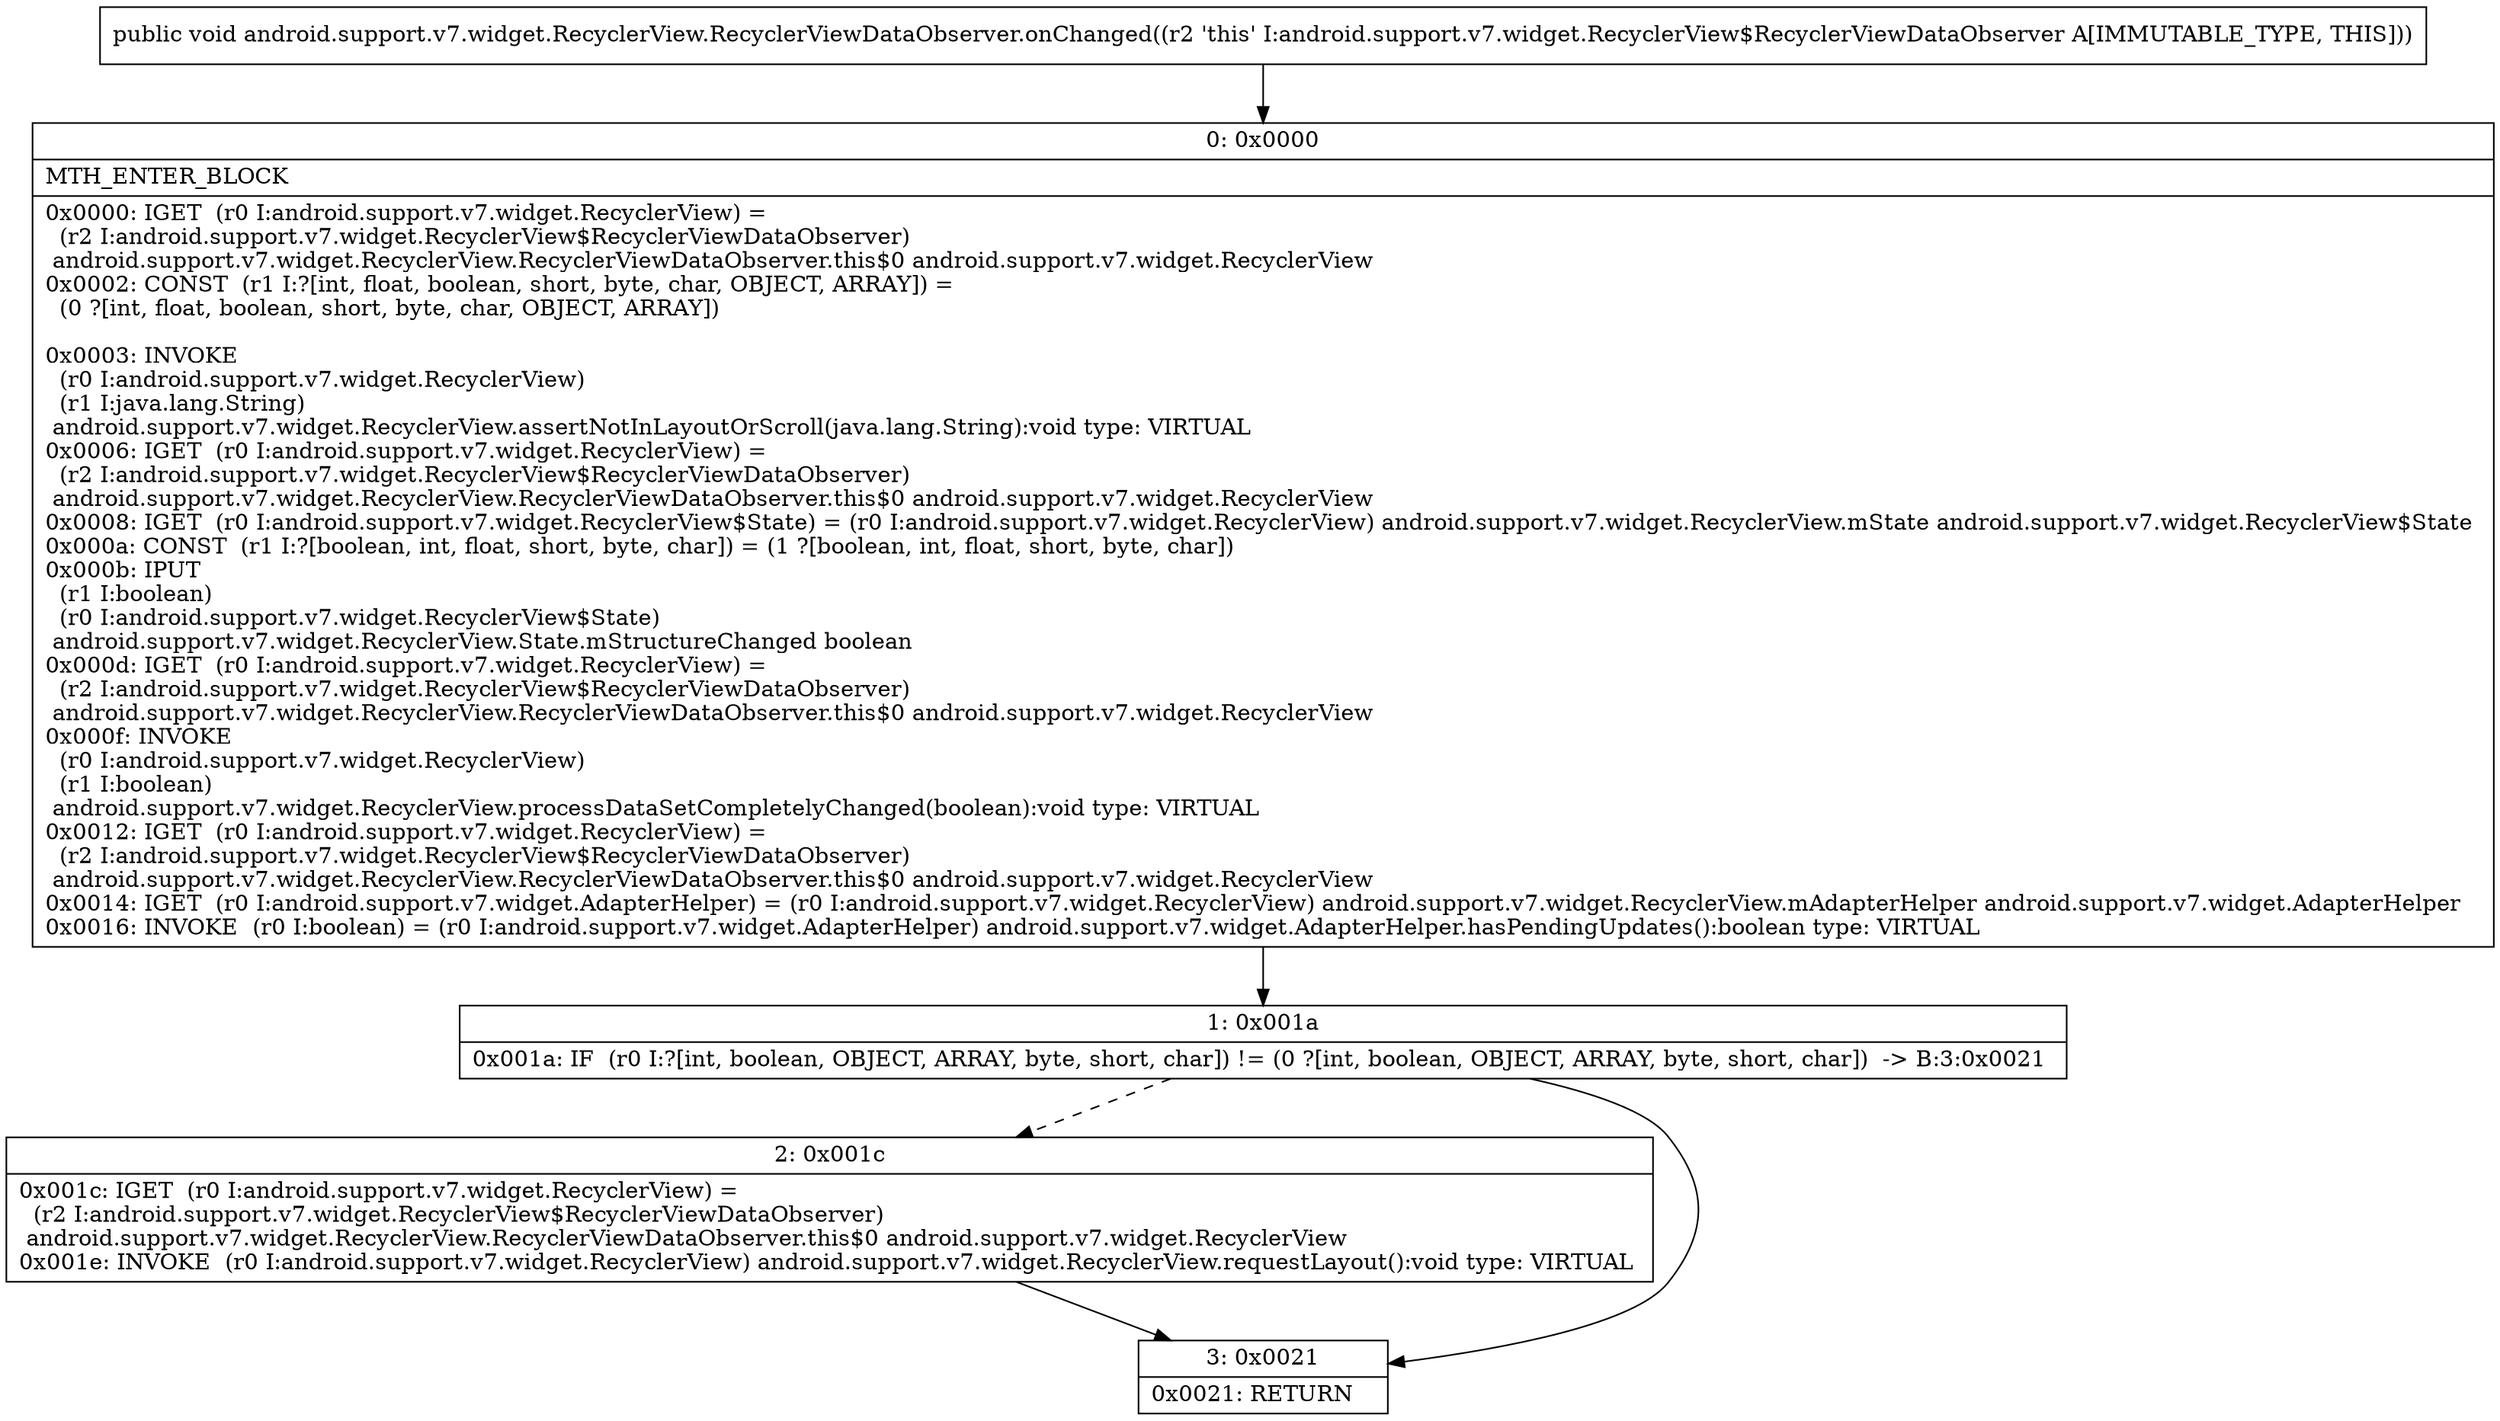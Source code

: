 digraph "CFG forandroid.support.v7.widget.RecyclerView.RecyclerViewDataObserver.onChanged()V" {
Node_0 [shape=record,label="{0\:\ 0x0000|MTH_ENTER_BLOCK\l|0x0000: IGET  (r0 I:android.support.v7.widget.RecyclerView) = \l  (r2 I:android.support.v7.widget.RecyclerView$RecyclerViewDataObserver)\l android.support.v7.widget.RecyclerView.RecyclerViewDataObserver.this$0 android.support.v7.widget.RecyclerView \l0x0002: CONST  (r1 I:?[int, float, boolean, short, byte, char, OBJECT, ARRAY]) = \l  (0 ?[int, float, boolean, short, byte, char, OBJECT, ARRAY])\l \l0x0003: INVOKE  \l  (r0 I:android.support.v7.widget.RecyclerView)\l  (r1 I:java.lang.String)\l android.support.v7.widget.RecyclerView.assertNotInLayoutOrScroll(java.lang.String):void type: VIRTUAL \l0x0006: IGET  (r0 I:android.support.v7.widget.RecyclerView) = \l  (r2 I:android.support.v7.widget.RecyclerView$RecyclerViewDataObserver)\l android.support.v7.widget.RecyclerView.RecyclerViewDataObserver.this$0 android.support.v7.widget.RecyclerView \l0x0008: IGET  (r0 I:android.support.v7.widget.RecyclerView$State) = (r0 I:android.support.v7.widget.RecyclerView) android.support.v7.widget.RecyclerView.mState android.support.v7.widget.RecyclerView$State \l0x000a: CONST  (r1 I:?[boolean, int, float, short, byte, char]) = (1 ?[boolean, int, float, short, byte, char]) \l0x000b: IPUT  \l  (r1 I:boolean)\l  (r0 I:android.support.v7.widget.RecyclerView$State)\l android.support.v7.widget.RecyclerView.State.mStructureChanged boolean \l0x000d: IGET  (r0 I:android.support.v7.widget.RecyclerView) = \l  (r2 I:android.support.v7.widget.RecyclerView$RecyclerViewDataObserver)\l android.support.v7.widget.RecyclerView.RecyclerViewDataObserver.this$0 android.support.v7.widget.RecyclerView \l0x000f: INVOKE  \l  (r0 I:android.support.v7.widget.RecyclerView)\l  (r1 I:boolean)\l android.support.v7.widget.RecyclerView.processDataSetCompletelyChanged(boolean):void type: VIRTUAL \l0x0012: IGET  (r0 I:android.support.v7.widget.RecyclerView) = \l  (r2 I:android.support.v7.widget.RecyclerView$RecyclerViewDataObserver)\l android.support.v7.widget.RecyclerView.RecyclerViewDataObserver.this$0 android.support.v7.widget.RecyclerView \l0x0014: IGET  (r0 I:android.support.v7.widget.AdapterHelper) = (r0 I:android.support.v7.widget.RecyclerView) android.support.v7.widget.RecyclerView.mAdapterHelper android.support.v7.widget.AdapterHelper \l0x0016: INVOKE  (r0 I:boolean) = (r0 I:android.support.v7.widget.AdapterHelper) android.support.v7.widget.AdapterHelper.hasPendingUpdates():boolean type: VIRTUAL \l}"];
Node_1 [shape=record,label="{1\:\ 0x001a|0x001a: IF  (r0 I:?[int, boolean, OBJECT, ARRAY, byte, short, char]) != (0 ?[int, boolean, OBJECT, ARRAY, byte, short, char])  \-\> B:3:0x0021 \l}"];
Node_2 [shape=record,label="{2\:\ 0x001c|0x001c: IGET  (r0 I:android.support.v7.widget.RecyclerView) = \l  (r2 I:android.support.v7.widget.RecyclerView$RecyclerViewDataObserver)\l android.support.v7.widget.RecyclerView.RecyclerViewDataObserver.this$0 android.support.v7.widget.RecyclerView \l0x001e: INVOKE  (r0 I:android.support.v7.widget.RecyclerView) android.support.v7.widget.RecyclerView.requestLayout():void type: VIRTUAL \l}"];
Node_3 [shape=record,label="{3\:\ 0x0021|0x0021: RETURN   \l}"];
MethodNode[shape=record,label="{public void android.support.v7.widget.RecyclerView.RecyclerViewDataObserver.onChanged((r2 'this' I:android.support.v7.widget.RecyclerView$RecyclerViewDataObserver A[IMMUTABLE_TYPE, THIS])) }"];
MethodNode -> Node_0;
Node_0 -> Node_1;
Node_1 -> Node_2[style=dashed];
Node_1 -> Node_3;
Node_2 -> Node_3;
}

